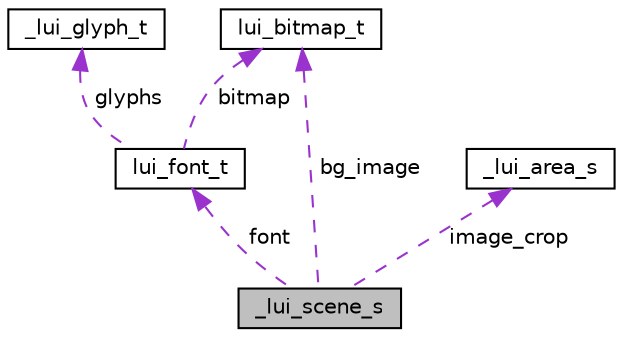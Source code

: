 digraph "_lui_scene_s"
{
 // LATEX_PDF_SIZE
  edge [fontname="Helvetica",fontsize="10",labelfontname="Helvetica",labelfontsize="10"];
  node [fontname="Helvetica",fontsize="10",shape=record];
  Node1 [label="_lui_scene_s",height=0.2,width=0.4,color="black", fillcolor="grey75", style="filled", fontcolor="black",tooltip=" "];
  Node2 -> Node1 [dir="back",color="darkorchid3",fontsize="10",style="dashed",label=" font" ,fontname="Helvetica"];
  Node2 [label="lui_font_t",height=0.2,width=0.4,color="black", fillcolor="white", style="filled",URL="$structlui__font__t.html",tooltip=" "];
  Node3 -> Node2 [dir="back",color="darkorchid3",fontsize="10",style="dashed",label=" glyphs" ,fontname="Helvetica"];
  Node3 [label="_lui_glyph_t",height=0.2,width=0.4,color="black", fillcolor="white", style="filled",URL="$struct__lui__glyph__t.html",tooltip=" "];
  Node4 -> Node2 [dir="back",color="darkorchid3",fontsize="10",style="dashed",label=" bitmap" ,fontname="Helvetica"];
  Node4 [label="lui_bitmap_t",height=0.2,width=0.4,color="black", fillcolor="white", style="filled",URL="$structlui__bitmap__t.html",tooltip=" "];
  Node5 -> Node1 [dir="back",color="darkorchid3",fontsize="10",style="dashed",label=" image_crop" ,fontname="Helvetica"];
  Node5 [label="_lui_area_s",height=0.2,width=0.4,color="black", fillcolor="white", style="filled",URL="$struct__lui__area__s.html",tooltip="Area datatype."];
  Node4 -> Node1 [dir="back",color="darkorchid3",fontsize="10",style="dashed",label=" bg_image" ,fontname="Helvetica"];
}
